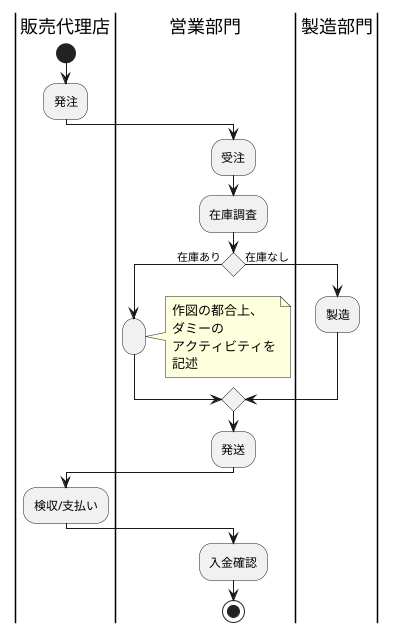 @startuml 演習7-2_AC_製品を製造するアクティビティ図

    |販売代理店|
    start
    :発注;
    |営業部門|
    :受注;
    :在庫調査;
    if () then (在庫あり)
     :;
     note right
     作図の都合上、
     ダミーの
     アクティビティを
     記述
     end note
  
    else (在庫なし)
     |製造部門|
     :製造;
    endif
    |営業部門| 
    :発送;
    |販売代理店|
    :検収/支払い;
    |営業部門|
    :入金確認;
    stop
@enduml